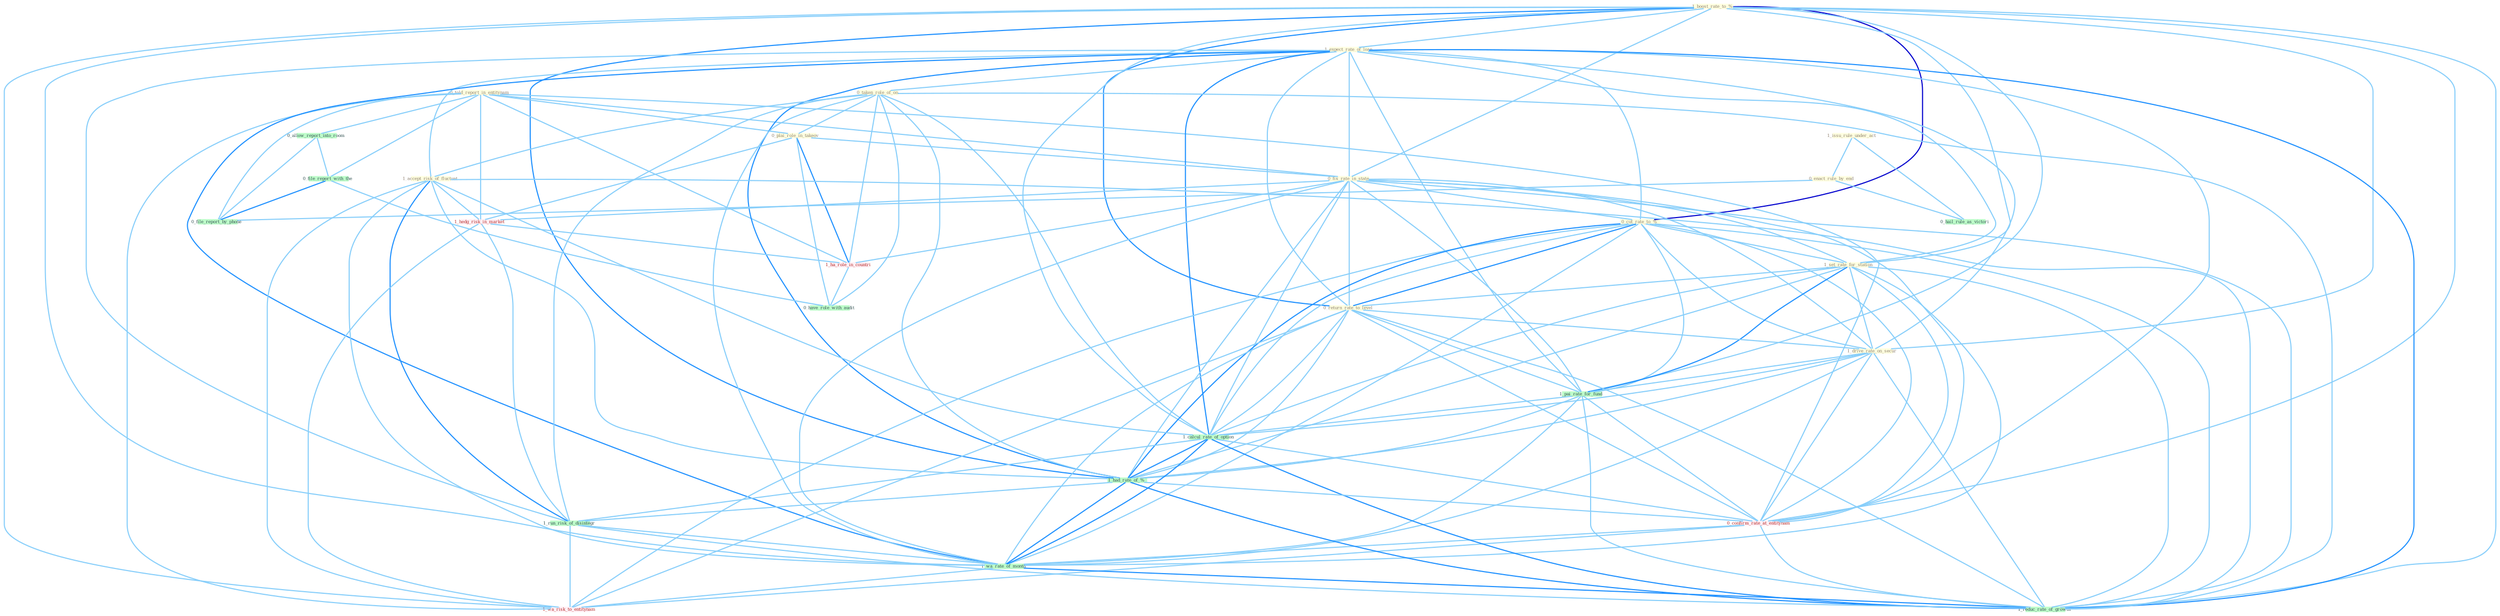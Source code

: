 Graph G{ 
    node
    [shape=polygon,style=filled,width=.5,height=.06,color="#BDFCC9",fixedsize=true,fontsize=4,
    fontcolor="#2f4f4f"];
    {node
    [color="#ffffe0", fontcolor="#8b7d6b"] "1_boost_rate_to_% " "0_told_report_in_entitynam " "1_expect_rate_of_loan " "0_taken_role_of_on " "1_issu_rule_under_act " "0_plai_role_in_takeov " "0_fix_rate_in_state " "0_cut_rate_to_% " "1_set_rate_for_station " "0_enact_rule_by_end " "1_accept_risk_of_fluctuat " "0_return_rate_to_level " "1_drive_rate_on_secur "}
{node [color="#fff0f5", fontcolor="#b22222"] "1_hedg_risk_in_market " "1_ha_role_in_countri " "0_confirm_rate_at_entitynam " "1_wa_risk_to_entitynam "}
edge [color="#B0E2FF"];

	"1_boost_rate_to_% " -- "1_expect_rate_of_loan " [w="1", color="#87cefa" ];
	"1_boost_rate_to_% " -- "0_fix_rate_in_state " [w="1", color="#87cefa" ];
	"1_boost_rate_to_% " -- "0_cut_rate_to_% " [w="3", color="#0000cd" , len=0.6];
	"1_boost_rate_to_% " -- "1_set_rate_for_station " [w="1", color="#87cefa" ];
	"1_boost_rate_to_% " -- "0_return_rate_to_level " [w="2", color="#1e90ff" , len=0.8];
	"1_boost_rate_to_% " -- "1_drive_rate_on_secur " [w="1", color="#87cefa" ];
	"1_boost_rate_to_% " -- "1_pai_rate_for_fund " [w="1", color="#87cefa" ];
	"1_boost_rate_to_% " -- "1_calcul_rate_of_option " [w="1", color="#87cefa" ];
	"1_boost_rate_to_% " -- "1_had_rate_of_% " [w="2", color="#1e90ff" , len=0.8];
	"1_boost_rate_to_% " -- "0_confirm_rate_at_entitynam " [w="1", color="#87cefa" ];
	"1_boost_rate_to_% " -- "1_wa_rate_of_month " [w="1", color="#87cefa" ];
	"1_boost_rate_to_% " -- "1_wa_risk_to_entitynam " [w="1", color="#87cefa" ];
	"1_boost_rate_to_% " -- "1_reduc_rate_of_growth " [w="1", color="#87cefa" ];
	"0_told_report_in_entitynam " -- "0_plai_role_in_takeov " [w="1", color="#87cefa" ];
	"0_told_report_in_entitynam " -- "0_fix_rate_in_state " [w="1", color="#87cefa" ];
	"0_told_report_in_entitynam " -- "0_allow_report_into_room " [w="1", color="#87cefa" ];
	"0_told_report_in_entitynam " -- "1_hedg_risk_in_market " [w="1", color="#87cefa" ];
	"0_told_report_in_entitynam " -- "1_ha_role_in_countri " [w="1", color="#87cefa" ];
	"0_told_report_in_entitynam " -- "0_file_report_with_the " [w="1", color="#87cefa" ];
	"0_told_report_in_entitynam " -- "0_confirm_rate_at_entitynam " [w="1", color="#87cefa" ];
	"0_told_report_in_entitynam " -- "0_file_report_by_phone " [w="1", color="#87cefa" ];
	"0_told_report_in_entitynam " -- "1_wa_risk_to_entitynam " [w="1", color="#87cefa" ];
	"1_expect_rate_of_loan " -- "0_taken_role_of_on " [w="1", color="#87cefa" ];
	"1_expect_rate_of_loan " -- "0_fix_rate_in_state " [w="1", color="#87cefa" ];
	"1_expect_rate_of_loan " -- "0_cut_rate_to_% " [w="1", color="#87cefa" ];
	"1_expect_rate_of_loan " -- "1_set_rate_for_station " [w="1", color="#87cefa" ];
	"1_expect_rate_of_loan " -- "1_accept_risk_of_fluctuat " [w="1", color="#87cefa" ];
	"1_expect_rate_of_loan " -- "0_return_rate_to_level " [w="1", color="#87cefa" ];
	"1_expect_rate_of_loan " -- "1_drive_rate_on_secur " [w="1", color="#87cefa" ];
	"1_expect_rate_of_loan " -- "1_pai_rate_for_fund " [w="1", color="#87cefa" ];
	"1_expect_rate_of_loan " -- "1_calcul_rate_of_option " [w="2", color="#1e90ff" , len=0.8];
	"1_expect_rate_of_loan " -- "1_had_rate_of_% " [w="2", color="#1e90ff" , len=0.8];
	"1_expect_rate_of_loan " -- "0_confirm_rate_at_entitynam " [w="1", color="#87cefa" ];
	"1_expect_rate_of_loan " -- "1_run_risk_of_disintegr " [w="1", color="#87cefa" ];
	"1_expect_rate_of_loan " -- "1_wa_rate_of_month " [w="2", color="#1e90ff" , len=0.8];
	"1_expect_rate_of_loan " -- "1_reduc_rate_of_growth " [w="2", color="#1e90ff" , len=0.8];
	"0_taken_role_of_on " -- "0_plai_role_in_takeov " [w="1", color="#87cefa" ];
	"0_taken_role_of_on " -- "1_accept_risk_of_fluctuat " [w="1", color="#87cefa" ];
	"0_taken_role_of_on " -- "1_ha_role_in_countri " [w="1", color="#87cefa" ];
	"0_taken_role_of_on " -- "1_calcul_rate_of_option " [w="1", color="#87cefa" ];
	"0_taken_role_of_on " -- "1_had_rate_of_% " [w="1", color="#87cefa" ];
	"0_taken_role_of_on " -- "1_run_risk_of_disintegr " [w="1", color="#87cefa" ];
	"0_taken_role_of_on " -- "0_have_role_with_audit " [w="1", color="#87cefa" ];
	"0_taken_role_of_on " -- "1_wa_rate_of_month " [w="1", color="#87cefa" ];
	"0_taken_role_of_on " -- "1_reduc_rate_of_growth " [w="1", color="#87cefa" ];
	"1_issu_rule_under_act " -- "0_enact_rule_by_end " [w="1", color="#87cefa" ];
	"1_issu_rule_under_act " -- "0_hail_rule_as_victori " [w="1", color="#87cefa" ];
	"0_plai_role_in_takeov " -- "0_fix_rate_in_state " [w="1", color="#87cefa" ];
	"0_plai_role_in_takeov " -- "1_hedg_risk_in_market " [w="1", color="#87cefa" ];
	"0_plai_role_in_takeov " -- "1_ha_role_in_countri " [w="2", color="#1e90ff" , len=0.8];
	"0_plai_role_in_takeov " -- "0_have_role_with_audit " [w="1", color="#87cefa" ];
	"0_fix_rate_in_state " -- "0_cut_rate_to_% " [w="1", color="#87cefa" ];
	"0_fix_rate_in_state " -- "1_set_rate_for_station " [w="1", color="#87cefa" ];
	"0_fix_rate_in_state " -- "0_return_rate_to_level " [w="1", color="#87cefa" ];
	"0_fix_rate_in_state " -- "1_drive_rate_on_secur " [w="1", color="#87cefa" ];
	"0_fix_rate_in_state " -- "1_pai_rate_for_fund " [w="1", color="#87cefa" ];
	"0_fix_rate_in_state " -- "1_hedg_risk_in_market " [w="1", color="#87cefa" ];
	"0_fix_rate_in_state " -- "1_ha_role_in_countri " [w="1", color="#87cefa" ];
	"0_fix_rate_in_state " -- "1_calcul_rate_of_option " [w="1", color="#87cefa" ];
	"0_fix_rate_in_state " -- "1_had_rate_of_% " [w="1", color="#87cefa" ];
	"0_fix_rate_in_state " -- "0_confirm_rate_at_entitynam " [w="1", color="#87cefa" ];
	"0_fix_rate_in_state " -- "1_wa_rate_of_month " [w="1", color="#87cefa" ];
	"0_fix_rate_in_state " -- "1_reduc_rate_of_growth " [w="1", color="#87cefa" ];
	"0_cut_rate_to_% " -- "1_set_rate_for_station " [w="1", color="#87cefa" ];
	"0_cut_rate_to_% " -- "0_return_rate_to_level " [w="2", color="#1e90ff" , len=0.8];
	"0_cut_rate_to_% " -- "1_drive_rate_on_secur " [w="1", color="#87cefa" ];
	"0_cut_rate_to_% " -- "1_pai_rate_for_fund " [w="1", color="#87cefa" ];
	"0_cut_rate_to_% " -- "1_calcul_rate_of_option " [w="1", color="#87cefa" ];
	"0_cut_rate_to_% " -- "1_had_rate_of_% " [w="2", color="#1e90ff" , len=0.8];
	"0_cut_rate_to_% " -- "0_confirm_rate_at_entitynam " [w="1", color="#87cefa" ];
	"0_cut_rate_to_% " -- "1_wa_rate_of_month " [w="1", color="#87cefa" ];
	"0_cut_rate_to_% " -- "1_wa_risk_to_entitynam " [w="1", color="#87cefa" ];
	"0_cut_rate_to_% " -- "1_reduc_rate_of_growth " [w="1", color="#87cefa" ];
	"1_set_rate_for_station " -- "0_return_rate_to_level " [w="1", color="#87cefa" ];
	"1_set_rate_for_station " -- "1_drive_rate_on_secur " [w="1", color="#87cefa" ];
	"1_set_rate_for_station " -- "1_pai_rate_for_fund " [w="2", color="#1e90ff" , len=0.8];
	"1_set_rate_for_station " -- "1_calcul_rate_of_option " [w="1", color="#87cefa" ];
	"1_set_rate_for_station " -- "1_had_rate_of_% " [w="1", color="#87cefa" ];
	"1_set_rate_for_station " -- "0_confirm_rate_at_entitynam " [w="1", color="#87cefa" ];
	"1_set_rate_for_station " -- "1_wa_rate_of_month " [w="1", color="#87cefa" ];
	"1_set_rate_for_station " -- "1_reduc_rate_of_growth " [w="1", color="#87cefa" ];
	"0_enact_rule_by_end " -- "0_hail_rule_as_victori " [w="1", color="#87cefa" ];
	"0_enact_rule_by_end " -- "0_file_report_by_phone " [w="1", color="#87cefa" ];
	"1_accept_risk_of_fluctuat " -- "1_hedg_risk_in_market " [w="1", color="#87cefa" ];
	"1_accept_risk_of_fluctuat " -- "1_calcul_rate_of_option " [w="1", color="#87cefa" ];
	"1_accept_risk_of_fluctuat " -- "1_had_rate_of_% " [w="1", color="#87cefa" ];
	"1_accept_risk_of_fluctuat " -- "1_run_risk_of_disintegr " [w="2", color="#1e90ff" , len=0.8];
	"1_accept_risk_of_fluctuat " -- "1_wa_rate_of_month " [w="1", color="#87cefa" ];
	"1_accept_risk_of_fluctuat " -- "1_wa_risk_to_entitynam " [w="1", color="#87cefa" ];
	"1_accept_risk_of_fluctuat " -- "1_reduc_rate_of_growth " [w="1", color="#87cefa" ];
	"0_return_rate_to_level " -- "1_drive_rate_on_secur " [w="1", color="#87cefa" ];
	"0_return_rate_to_level " -- "1_pai_rate_for_fund " [w="1", color="#87cefa" ];
	"0_return_rate_to_level " -- "1_calcul_rate_of_option " [w="1", color="#87cefa" ];
	"0_return_rate_to_level " -- "1_had_rate_of_% " [w="1", color="#87cefa" ];
	"0_return_rate_to_level " -- "0_confirm_rate_at_entitynam " [w="1", color="#87cefa" ];
	"0_return_rate_to_level " -- "1_wa_rate_of_month " [w="1", color="#87cefa" ];
	"0_return_rate_to_level " -- "1_wa_risk_to_entitynam " [w="1", color="#87cefa" ];
	"0_return_rate_to_level " -- "1_reduc_rate_of_growth " [w="1", color="#87cefa" ];
	"1_drive_rate_on_secur " -- "1_pai_rate_for_fund " [w="1", color="#87cefa" ];
	"1_drive_rate_on_secur " -- "1_calcul_rate_of_option " [w="1", color="#87cefa" ];
	"1_drive_rate_on_secur " -- "1_had_rate_of_% " [w="1", color="#87cefa" ];
	"1_drive_rate_on_secur " -- "0_confirm_rate_at_entitynam " [w="1", color="#87cefa" ];
	"1_drive_rate_on_secur " -- "1_wa_rate_of_month " [w="1", color="#87cefa" ];
	"1_drive_rate_on_secur " -- "1_reduc_rate_of_growth " [w="1", color="#87cefa" ];
	"1_pai_rate_for_fund " -- "1_calcul_rate_of_option " [w="1", color="#87cefa" ];
	"1_pai_rate_for_fund " -- "1_had_rate_of_% " [w="1", color="#87cefa" ];
	"1_pai_rate_for_fund " -- "0_confirm_rate_at_entitynam " [w="1", color="#87cefa" ];
	"1_pai_rate_for_fund " -- "1_wa_rate_of_month " [w="1", color="#87cefa" ];
	"1_pai_rate_for_fund " -- "1_reduc_rate_of_growth " [w="1", color="#87cefa" ];
	"0_allow_report_into_room " -- "0_file_report_with_the " [w="1", color="#87cefa" ];
	"0_allow_report_into_room " -- "0_file_report_by_phone " [w="1", color="#87cefa" ];
	"1_hedg_risk_in_market " -- "1_ha_role_in_countri " [w="1", color="#87cefa" ];
	"1_hedg_risk_in_market " -- "1_run_risk_of_disintegr " [w="1", color="#87cefa" ];
	"1_hedg_risk_in_market " -- "1_wa_risk_to_entitynam " [w="1", color="#87cefa" ];
	"1_ha_role_in_countri " -- "0_have_role_with_audit " [w="1", color="#87cefa" ];
	"0_file_report_with_the " -- "0_file_report_by_phone " [w="2", color="#1e90ff" , len=0.8];
	"0_file_report_with_the " -- "0_have_role_with_audit " [w="1", color="#87cefa" ];
	"1_calcul_rate_of_option " -- "1_had_rate_of_% " [w="2", color="#1e90ff" , len=0.8];
	"1_calcul_rate_of_option " -- "0_confirm_rate_at_entitynam " [w="1", color="#87cefa" ];
	"1_calcul_rate_of_option " -- "1_run_risk_of_disintegr " [w="1", color="#87cefa" ];
	"1_calcul_rate_of_option " -- "1_wa_rate_of_month " [w="2", color="#1e90ff" , len=0.8];
	"1_calcul_rate_of_option " -- "1_reduc_rate_of_growth " [w="2", color="#1e90ff" , len=0.8];
	"1_had_rate_of_% " -- "0_confirm_rate_at_entitynam " [w="1", color="#87cefa" ];
	"1_had_rate_of_% " -- "1_run_risk_of_disintegr " [w="1", color="#87cefa" ];
	"1_had_rate_of_% " -- "1_wa_rate_of_month " [w="2", color="#1e90ff" , len=0.8];
	"1_had_rate_of_% " -- "1_reduc_rate_of_growth " [w="2", color="#1e90ff" , len=0.8];
	"0_confirm_rate_at_entitynam " -- "1_wa_rate_of_month " [w="1", color="#87cefa" ];
	"0_confirm_rate_at_entitynam " -- "1_wa_risk_to_entitynam " [w="1", color="#87cefa" ];
	"0_confirm_rate_at_entitynam " -- "1_reduc_rate_of_growth " [w="1", color="#87cefa" ];
	"1_run_risk_of_disintegr " -- "1_wa_rate_of_month " [w="1", color="#87cefa" ];
	"1_run_risk_of_disintegr " -- "1_wa_risk_to_entitynam " [w="1", color="#87cefa" ];
	"1_run_risk_of_disintegr " -- "1_reduc_rate_of_growth " [w="1", color="#87cefa" ];
	"1_wa_rate_of_month " -- "1_wa_risk_to_entitynam " [w="1", color="#87cefa" ];
	"1_wa_rate_of_month " -- "1_reduc_rate_of_growth " [w="2", color="#1e90ff" , len=0.8];
}